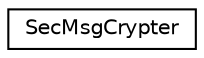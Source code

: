 digraph "Graphical Class Hierarchy"
{
  edge [fontname="Helvetica",fontsize="10",labelfontname="Helvetica",labelfontsize="10"];
  node [fontname="Helvetica",fontsize="10",shape=record];
  rankdir="LR";
  Node0 [label="SecMsgCrypter",height=0.2,width=0.4,color="black", fillcolor="white", style="filled",URL="$dc/dd6/class_sec_msg_crypter.html"];
}
